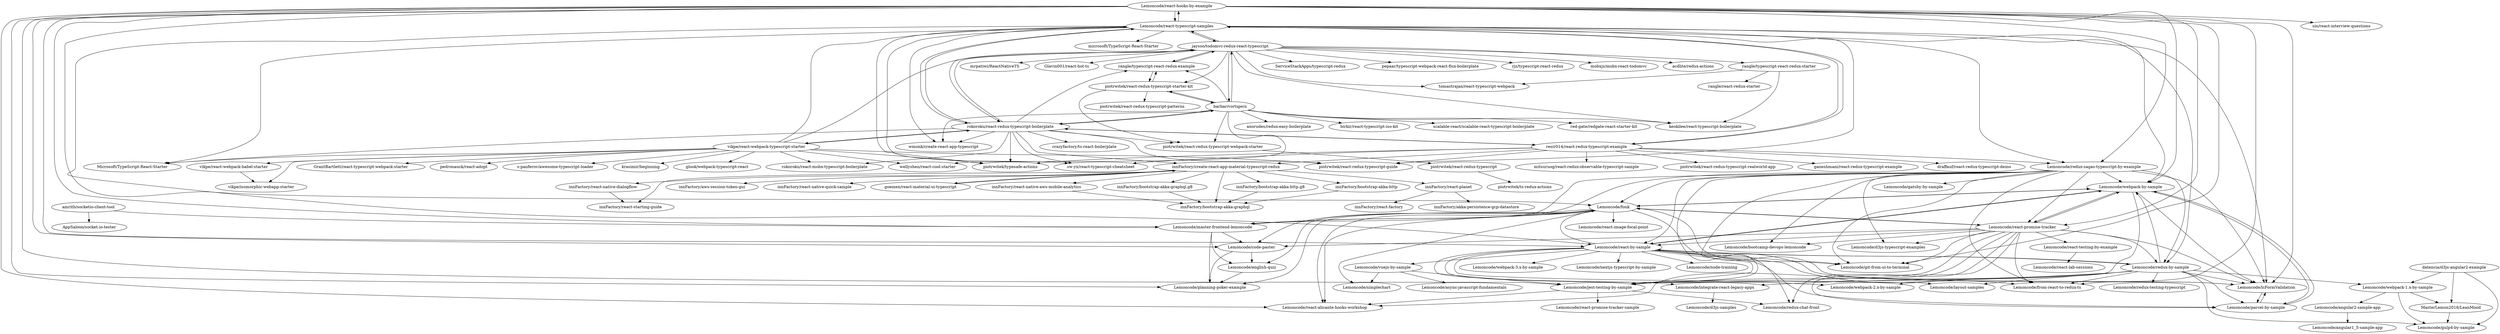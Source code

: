 digraph G {
"Lemoncode/react-hooks-by-example" -> "Lemoncode/webpack-by-sample"
"Lemoncode/react-hooks-by-example" -> "Lemoncode/fonk"
"Lemoncode/react-hooks-by-example" -> "Lemoncode/master-frontend-lemoncode"
"Lemoncode/react-hooks-by-example" -> "Lemoncode/react-promise-tracker"
"Lemoncode/react-hooks-by-example" -> "Lemoncode/lcFormValidation"
"Lemoncode/react-hooks-by-example" -> "Lemoncode/code-paster"
"Lemoncode/react-hooks-by-example" -> "Lemoncode/react-alicante-hooks-workshop"
"Lemoncode/react-hooks-by-example" -> "Lemoncode/git-from-ui-to-terminal"
"Lemoncode/react-hooks-by-example" -> "Lemoncode/jest-testing-by-sample"
"Lemoncode/react-hooks-by-example" -> "Lemoncode/react-by-sample"
"Lemoncode/react-hooks-by-example" -> "Lemoncode/react-typescript-samples"
"Lemoncode/react-hooks-by-example" -> "sin/react-interview-questions"
"Lemoncode/react-hooks-by-example" -> "Lemoncode/from-react-to-redux-ts"
"Lemoncode/react-hooks-by-example" -> "Lemoncode/redux-sagas-typescript-by-example"
"Lemoncode/react-hooks-by-example" -> "Lemoncode/planning-poker-example"
"Lemoncode/redux-by-sample" -> "Lemoncode/react-by-sample"
"Lemoncode/redux-by-sample" -> "Lemoncode/lcFormValidation"
"Lemoncode/redux-by-sample" -> "Lemoncode/jest-testing-by-sample"
"Lemoncode/redux-by-sample" -> "Lemoncode/from-react-to-redux-ts"
"Lemoncode/redux-by-sample" -> "Lemoncode/integrate-react-legacy-apps"
"Lemoncode/redux-by-sample" -> "Lemoncode/parcel-by-sample"
"Lemoncode/redux-by-sample" -> "Lemoncode/gulp4-by-sample"
"Lemoncode/redux-by-sample" -> "Lemoncode/redux-testing-typescript"
"Lemoncode/redux-by-sample" -> "Lemoncode/webpack-1.x-by-sample"
"Lemoncode/redux-by-sample" -> "Lemoncode/webpack-2.x-by-sample"
"Lemoncode/redux-by-sample" -> "Lemoncode/webpack-by-sample"
"Lemoncode/redux-by-sample" -> "Lemoncode/layout-samples"
"amritb/socketio-client-tool" -> "AppSaloon/socket.io-tester"
"amritb/socketio-client-tool" -> "Lemoncode/master-frontend-lemoncode"
"rangle/typescript-react-redux-example" -> "piotrwitek/react-redux-typescript-starter-kit"
"rangle/typescript-react-redux-example" -> "jaysoo/todomvc-redux-react-typescript"
"rangle/typescript-react-redux-starter" -> "rangle/react-redux-starter"
"rangle/typescript-react-redux-starter" -> "tomastrajan/react-typescript-webpack"
"rangle/typescript-react-redux-starter" -> "keokilee/react-typescript-boilerplate"
"Lemoncode/vuejs-by-sample" -> "Lemoncode/async-javascript-fundamentals"
"Lemoncode/vuejs-by-sample" -> "Lemoncode/simplechart"
"Lemoncode/vuejs-by-sample" -> "Lemoncode/jest-testing-by-sample"
"Lemoncode/react-typescript-samples" -> "Lemoncode/react-by-sample"
"Lemoncode/react-typescript-samples" -> "Lemoncode/redux-by-sample"
"Lemoncode/react-typescript-samples" -> "piotrwitek/react-redux-typescript-guide" ["e"=1]
"Lemoncode/react-typescript-samples" -> "Lemoncode/react-hooks-by-example"
"Lemoncode/react-typescript-samples" -> "rokoroku/react-redux-typescript-boilerplate"
"Lemoncode/react-typescript-samples" -> "Microsoft/TypeScript-React-Starter" ["e"=1]
"Lemoncode/react-typescript-samples" -> "Lemoncode/redux-sagas-typescript-by-example"
"Lemoncode/react-typescript-samples" -> "Lemoncode/webpack-by-sample"
"Lemoncode/react-typescript-samples" -> "resir014/react-redux-typescript-example"
"Lemoncode/react-typescript-samples" -> "Lemoncode/lcFormValidation"
"Lemoncode/react-typescript-samples" -> "wmonk/create-react-app-typescript" ["e"=1]
"Lemoncode/react-typescript-samples" -> "sw-yx/react-typescript-cheatsheet" ["e"=1]
"Lemoncode/react-typescript-samples" -> "microsoft/TypeScript-React-Starter" ["e"=1]
"Lemoncode/react-typescript-samples" -> "piotrwitek/typesafe-actions" ["e"=1]
"Lemoncode/react-typescript-samples" -> "jaysoo/todomvc-redux-react-typescript"
"jaysoo/todomvc-redux-react-typescript" -> "rangle/typescript-react-redux-example"
"jaysoo/todomvc-redux-react-typescript" -> "rangle/typescript-react-redux-starter"
"jaysoo/todomvc-redux-react-typescript" -> "ServiceStackApps/typescript-redux"
"jaysoo/todomvc-redux-react-typescript" -> "rokoroku/react-redux-typescript-boilerplate"
"jaysoo/todomvc-redux-react-typescript" -> "keokilee/react-typescript-boilerplate"
"jaysoo/todomvc-redux-react-typescript" -> "pepaar/typescript-webpack-react-flux-boilerplate"
"jaysoo/todomvc-redux-react-typescript" -> "rjz/typescript-react-redux"
"jaysoo/todomvc-redux-react-typescript" -> "barbar/vortigern"
"jaysoo/todomvc-redux-react-typescript" -> "mobxjs/mobx-react-todomvc" ["e"=1]
"jaysoo/todomvc-redux-react-typescript" -> "Lemoncode/react-typescript-samples"
"jaysoo/todomvc-redux-react-typescript" -> "tomastrajan/react-typescript-webpack"
"jaysoo/todomvc-redux-react-typescript" -> "piotrwitek/react-redux-typescript-starter-kit"
"jaysoo/todomvc-redux-react-typescript" -> "acdlite/redux-actions" ["e"=1]
"jaysoo/todomvc-redux-react-typescript" -> "mrpatiwi/ReactNativeTS" ["e"=1]
"jaysoo/todomvc-redux-react-typescript" -> "Glavin001/react-hot-ts"
"rokoroku/react-redux-typescript-boilerplate" -> "rokoroku/react-mobx-typescript-boilerplate" ["e"=1]
"rokoroku/react-redux-typescript-boilerplate" -> "vikpe/react-webpack-typescript-starter"
"rokoroku/react-redux-typescript-boilerplate" -> "Lemoncode/react-typescript-samples"
"rokoroku/react-redux-typescript-boilerplate" -> "barbar/vortigern"
"rokoroku/react-redux-typescript-boilerplate" -> "piotrwitek/react-redux-typescript-webpack-starter"
"rokoroku/react-redux-typescript-boilerplate" -> "piotrwitek/react-redux-typescript-guide" ["e"=1]
"rokoroku/react-redux-typescript-boilerplate" -> "jaysoo/todomvc-redux-react-typescript"
"rokoroku/react-redux-typescript-boilerplate" -> "wmonk/create-react-app-typescript" ["e"=1]
"rokoroku/react-redux-typescript-boilerplate" -> "resir014/react-redux-typescript-example"
"rokoroku/react-redux-typescript-boilerplate" -> "Microsoft/TypeScript-React-Starter" ["e"=1]
"rokoroku/react-redux-typescript-boilerplate" -> "piotrwitek/typesafe-actions" ["e"=1]
"rokoroku/react-redux-typescript-boilerplate" -> "innFactory/create-react-app-material-typescript-redux"
"rokoroku/react-redux-typescript-boilerplate" -> "crazyfactory/ts-react-boilerplate"
"rokoroku/react-redux-typescript-boilerplate" -> "rangle/typescript-react-redux-example"
"rokoroku/react-redux-typescript-boilerplate" -> "sw-yx/react-typescript-cheatsheet" ["e"=1]
"vikpe/react-webpack-typescript-starter" -> "rokoroku/react-redux-typescript-boilerplate"
"vikpe/react-webpack-typescript-starter" -> "vikpe/react-webpack-babel-starter"
"vikpe/react-webpack-typescript-starter" -> "glook/webpack-typescript-react"
"vikpe/react-webpack-typescript-starter" -> "rokoroku/react-mobx-typescript-boilerplate" ["e"=1]
"vikpe/react-webpack-typescript-starter" -> "GrantBartlett/react-typescript-webpack-starter"
"vikpe/react-webpack-typescript-starter" -> "Lemoncode/react-typescript-samples"
"vikpe/react-webpack-typescript-starter" -> "jaysoo/todomvc-redux-react-typescript"
"vikpe/react-webpack-typescript-starter" -> "piotrwitek/react-redux-typescript-guide" ["e"=1]
"vikpe/react-webpack-typescript-starter" -> "vikpe/isomorphic-webapp-starter"
"vikpe/react-webpack-typescript-starter" -> "Microsoft/TypeScript-React-Starter" ["e"=1]
"vikpe/react-webpack-typescript-starter" -> "wellyshen/react-cool-starter" ["e"=1]
"vikpe/react-webpack-typescript-starter" -> "pedronauck/react-adopt" ["e"=1]
"vikpe/react-webpack-typescript-starter" -> "s-panferov/awesome-typescript-loader" ["e"=1]
"vikpe/react-webpack-typescript-starter" -> "krasimir/beginning"
"vikpe/react-webpack-typescript-starter" -> "piotrwitek/typesafe-actions" ["e"=1]
"barbar/vortigern" -> "piotrwitek/react-redux-typescript-starter-kit"
"barbar/vortigern" -> "rokoroku/react-redux-typescript-boilerplate"
"barbar/vortigern" -> "piotrwitek/react-redux-typescript-webpack-starter"
"barbar/vortigern" -> "anorudes/redux-easy-boilerplate" ["e"=1]
"barbar/vortigern" -> "rangle/typescript-react-redux-example"
"barbar/vortigern" -> "jaysoo/todomvc-redux-react-typescript"
"barbar/vortigern" -> "keokilee/react-typescript-boilerplate"
"barbar/vortigern" -> "birkir/react-typescript-iso-kit"
"barbar/vortigern" -> "wmonk/create-react-app-typescript" ["e"=1]
"barbar/vortigern" -> "scalable-react/scalable-react-typescript-boilerplate"
"barbar/vortigern" -> "red-gate/redgate-react-starter-kit"
"barbar/vortigern" -> "wellyshen/react-cool-starter" ["e"=1]
"resir014/react-redux-typescript-example" -> "Lemoncode/redux-sagas-typescript-by-example"
"resir014/react-redux-typescript-example" -> "piotrwitek/typesafe-actions" ["e"=1]
"resir014/react-redux-typescript-example" -> "rokoroku/react-redux-typescript-boilerplate"
"resir014/react-redux-typescript-example" -> "Lemoncode/react-typescript-samples"
"resir014/react-redux-typescript-example" -> "mitsuruog/react-redux-observable-typescript-sample"
"resir014/react-redux-typescript-example" -> "piotrwitek/react-redux-typescript-realworld-app"
"resir014/react-redux-typescript-example" -> "piotrwitek/react-redux-typescript-guide" ["e"=1]
"resir014/react-redux-typescript-example" -> "sw-yx/react-typescript-cheatsheet" ["e"=1]
"resir014/react-redux-typescript-example" -> "innFactory/create-react-app-material-typescript-redux"
"resir014/react-redux-typescript-example" -> "ganeshmani/react-redux-typescript-example"
"resir014/react-redux-typescript-example" -> "draffauf/react-redux-typescript-demo"
"innFactory/react-planet" -> "innFactory/akka-persistence-gcp-datastore"
"innFactory/react-planet" -> "innFactory/react-factory"
"Lemoncode/react-promise-tracker" -> "Lemoncode/fonk"
"Lemoncode/react-promise-tracker" -> "Lemoncode/webpack-by-sample"
"Lemoncode/react-promise-tracker" -> "Lemoncode/lcFormValidation"
"Lemoncode/react-promise-tracker" -> "Lemoncode/jest-testing-by-sample"
"Lemoncode/react-promise-tracker" -> "Lemoncode/git-from-ui-to-terminal"
"Lemoncode/react-promise-tracker" -> "Lemoncode/react-alicante-hooks-workshop"
"Lemoncode/react-promise-tracker" -> "Lemoncode/from-react-to-redux-ts"
"Lemoncode/react-promise-tracker" -> "Lemoncode/code-paster"
"Lemoncode/react-promise-tracker" -> "Lemoncode/parcel-by-sample"
"Lemoncode/react-promise-tracker" -> "Lemoncode/react-testing-by-example"
"Lemoncode/react-promise-tracker" -> "Lemoncode/bootcamp-devops-lemoncode"
"Lemoncode/react-promise-tracker" -> "Lemoncode/react-by-sample"
"Lemoncode/react-promise-tracker" -> "Lemoncode/d3js-typescript-examples"
"Lemoncode/react-promise-tracker" -> "Lemoncode/redux-chat-front"
"Lemoncode/react-promise-tracker" -> "Lemoncode/redux-by-sample"
"Lemoncode/redux-sagas-typescript-by-example" -> "Lemoncode/lcFormValidation"
"Lemoncode/redux-sagas-typescript-by-example" -> "Lemoncode/from-react-to-redux-ts"
"Lemoncode/redux-sagas-typescript-by-example" -> "Lemoncode/jest-testing-by-sample"
"Lemoncode/redux-sagas-typescript-by-example" -> "Lemoncode/react-promise-tracker"
"Lemoncode/redux-sagas-typescript-by-example" -> "Lemoncode/react-by-sample"
"Lemoncode/redux-sagas-typescript-by-example" -> "Lemoncode/fonk"
"Lemoncode/redux-sagas-typescript-by-example" -> "Lemoncode/master-frontend-lemoncode"
"Lemoncode/redux-sagas-typescript-by-example" -> "Lemoncode/redux-chat-front"
"Lemoncode/redux-sagas-typescript-by-example" -> "Lemoncode/redux-by-sample"
"Lemoncode/redux-sagas-typescript-by-example" -> "Lemoncode/d3js-typescript-examples"
"Lemoncode/redux-sagas-typescript-by-example" -> "Lemoncode/webpack-by-sample"
"Lemoncode/redux-sagas-typescript-by-example" -> "Lemoncode/git-from-ui-to-terminal"
"Lemoncode/redux-sagas-typescript-by-example" -> "Lemoncode/react-alicante-hooks-workshop"
"Lemoncode/redux-sagas-typescript-by-example" -> "Lemoncode/gatsby-by-sample"
"Lemoncode/redux-sagas-typescript-by-example" -> "Lemoncode/bootcamp-devops-lemoncode"
"Lemoncode/webpack-by-sample" -> "Lemoncode/parcel-by-sample"
"Lemoncode/webpack-by-sample" -> "Lemoncode/lcFormValidation"
"Lemoncode/webpack-by-sample" -> "Lemoncode/react-by-sample"
"Lemoncode/webpack-by-sample" -> "Lemoncode/jest-testing-by-sample"
"Lemoncode/webpack-by-sample" -> "Lemoncode/fonk"
"Lemoncode/webpack-by-sample" -> "Lemoncode/react-promise-tracker"
"Lemoncode/react-by-sample" -> "Lemoncode/redux-by-sample"
"Lemoncode/react-by-sample" -> "Lemoncode/lcFormValidation"
"Lemoncode/react-by-sample" -> "Lemoncode/webpack-by-sample"
"Lemoncode/react-by-sample" -> "Lemoncode/parcel-by-sample"
"Lemoncode/react-by-sample" -> "Lemoncode/jest-testing-by-sample"
"Lemoncode/react-by-sample" -> "Lemoncode/from-react-to-redux-ts"
"Lemoncode/react-by-sample" -> "Lemoncode/webpack-3.x-by-sample"
"Lemoncode/react-by-sample" -> "Lemoncode/vuejs-by-sample"
"Lemoncode/react-by-sample" -> "Lemoncode/integrate-react-legacy-apps"
"Lemoncode/react-by-sample" -> "Lemoncode/fonk"
"Lemoncode/react-by-sample" -> "Lemoncode/git-from-ui-to-terminal"
"Lemoncode/react-by-sample" -> "Lemoncode/webpack-2.x-by-sample"
"Lemoncode/react-by-sample" -> "Lemoncode/nextjs-typescript-by-sample"
"Lemoncode/react-by-sample" -> "Lemoncode/layout-samples"
"Lemoncode/react-by-sample" -> "Lemoncode/node-training"
"datencia/d3js-angular2-example" -> "Lemoncode/webpack-1.x-by-sample"
"datencia/d3js-angular2-example" -> "MasterLemon2016/LeanMood"
"datencia/d3js-angular2-example" -> "Lemoncode/gulp4-by-sample"
"Lemoncode/integrate-react-legacy-apps" -> "Lemoncode/d3js-samples"
"Lemoncode/jest-testing-by-sample" -> "Lemoncode/react-alicante-hooks-workshop"
"Lemoncode/jest-testing-by-sample" -> "Lemoncode/redux-chat-front"
"Lemoncode/jest-testing-by-sample" -> "Lemoncode/react-promise-tracker-sample"
"Lemoncode/master-frontend-lemoncode" -> "Lemoncode/code-paster"
"Lemoncode/master-frontend-lemoncode" -> "Lemoncode/fonk"
"Lemoncode/master-frontend-lemoncode" -> "Lemoncode/english-quiz"
"Lemoncode/master-frontend-lemoncode" -> "Lemoncode/planning-poker-example"
"innFactory/react-native-dialogflow" -> "innFactory/react-starting-guide"
"piotrwitek/react-redux-typescript-webpack-starter" -> "piotrwitek/react-redux-typescript"
"piotrwitek/react-redux-typescript-starter-kit" -> "rangle/typescript-react-redux-example"
"piotrwitek/react-redux-typescript-starter-kit" -> "piotrwitek/react-redux-typescript-patterns"
"piotrwitek/react-redux-typescript-starter-kit" -> "barbar/vortigern"
"piotrwitek/react-redux-typescript-starter-kit" -> "piotrwitek/react-redux-typescript-webpack-starter"
"piotrwitek/react-redux-typescript" -> "piotrwitek/ts-redux-actions"
"goemen/react-material-ui-typescript" -> "innFactory/create-react-app-material-typescript-redux"
"Lemoncode/parcel-by-sample" -> "Lemoncode/webpack-by-sample"
"Lemoncode/parcel-by-sample" -> "Lemoncode/lcFormValidation"
"innFactory/create-react-app-material-typescript-redux" -> "goemen/react-material-ui-typescript"
"innFactory/create-react-app-material-typescript-redux" -> "innFactory/bootstrap-akka-http.g8"
"innFactory/create-react-app-material-typescript-redux" -> "innFactory/bootstrap-akka-graphql"
"innFactory/create-react-app-material-typescript-redux" -> "innFactory/bootstrap-akka-http"
"innFactory/create-react-app-material-typescript-redux" -> "innFactory/react-native-aws-mobile-analytics"
"innFactory/create-react-app-material-typescript-redux" -> "innFactory/react-planet"
"innFactory/create-react-app-material-typescript-redux" -> "innFactory/react-starting-guide"
"innFactory/create-react-app-material-typescript-redux" -> "innFactory/aws-session-token-gui"
"innFactory/create-react-app-material-typescript-redux" -> "innFactory/bootstrap-akka-graphql.g8"
"innFactory/create-react-app-material-typescript-redux" -> "innFactory/react-native-dialogflow"
"innFactory/create-react-app-material-typescript-redux" -> "innFactory/react-native-quick-sample"
"Lemoncode/fonk" -> "Lemoncode/lcFormValidation"
"Lemoncode/fonk" -> "Lemoncode/git-from-ui-to-terminal"
"Lemoncode/fonk" -> "Lemoncode/master-frontend-lemoncode"
"Lemoncode/fonk" -> "Lemoncode/planning-poker-example"
"Lemoncode/fonk" -> "Lemoncode/code-paster"
"Lemoncode/fonk" -> "Lemoncode/english-quiz"
"Lemoncode/fonk" -> "Lemoncode/simplechart"
"Lemoncode/fonk" -> "Lemoncode/react-promise-tracker"
"Lemoncode/fonk" -> "Lemoncode/webpack-by-sample"
"Lemoncode/fonk" -> "Lemoncode/react-image-focal-point"
"Lemoncode/fonk" -> "Lemoncode/react-alicante-hooks-workshop"
"vikpe/react-webpack-babel-starter" -> "vikpe/isomorphic-webapp-starter"
"Lemoncode/lcFormValidation" -> "Lemoncode/parcel-by-sample"
"MasterLemon2016/LeanMood" -> "Lemoncode/gulp4-by-sample"
"Lemoncode/react-testing-by-example" -> "Lemoncode/react-lab-sessions"
"innFactory/react-native-aws-mobile-analytics" -> "innFactory/bootstrap-akka-graphql"
"Lemoncode/code-paster" -> "Lemoncode/english-quiz"
"Lemoncode/code-paster" -> "Lemoncode/planning-poker-example"
"Lemoncode/english-quiz" -> "Lemoncode/planning-poker-example"
"Lemoncode/webpack-1.x-by-sample" -> "MasterLemon2016/LeanMood"
"Lemoncode/webpack-1.x-by-sample" -> "Lemoncode/gulp4-by-sample"
"Lemoncode/webpack-1.x-by-sample" -> "Lemoncode/angular2-sample-app"
"innFactory/bootstrap-akka-graphql.g8" -> "innFactory/bootstrap-akka-graphql"
"innFactory/bootstrap-akka-http.g8" -> "innFactory/bootstrap-akka-graphql"
"Lemoncode/angular2-sample-app" -> "Lemoncode/angular1_5-sample-app"
"innFactory/bootstrap-akka-http" -> "innFactory/bootstrap-akka-graphql"
"Lemoncode/react-hooks-by-example" ["l"="26.41,-25.047"]
"Lemoncode/webpack-by-sample" ["l"="26.379,-25.044"]
"Lemoncode/fonk" ["l"="26.404,-25.066"]
"Lemoncode/master-frontend-lemoncode" ["l"="26.429,-25.084"]
"Lemoncode/react-promise-tracker" ["l"="26.379,-25.067"]
"Lemoncode/lcFormValidation" ["l"="26.38,-25.032"]
"Lemoncode/code-paster" ["l"="26.411,-25.079"]
"Lemoncode/react-alicante-hooks-workshop" ["l"="26.394,-25.061"]
"Lemoncode/git-from-ui-to-terminal" ["l"="26.388,-25.054"]
"Lemoncode/jest-testing-by-sample" ["l"="26.367,-25.063"]
"Lemoncode/react-by-sample" ["l"="26.36,-25.038"]
"Lemoncode/react-typescript-samples" ["l"="26.396,-24.988"]
"sin/react-interview-questions" ["l"="26.443,-25.049"]
"Lemoncode/from-react-to-redux-ts" ["l"="26.374,-25.053"]
"Lemoncode/redux-sagas-typescript-by-example" ["l"="26.395,-25.042"]
"Lemoncode/planning-poker-example" ["l"="26.424,-25.071"]
"Lemoncode/redux-by-sample" ["l"="26.347,-25.049"]
"Lemoncode/integrate-react-legacy-apps" ["l"="26.324,-25.033"]
"Lemoncode/parcel-by-sample" ["l"="26.362,-25.051"]
"Lemoncode/gulp4-by-sample" ["l"="26.303,-25.063"]
"Lemoncode/redux-testing-typescript" ["l"="26.325,-25.07"]
"Lemoncode/webpack-1.x-by-sample" ["l"="26.299,-25.077"]
"Lemoncode/webpack-2.x-by-sample" ["l"="26.33,-25.054"]
"Lemoncode/layout-samples" ["l"="26.339,-25.032"]
"amritb/socketio-client-tool" ["l"="26.463,-25.142"]
"AppSaloon/socket.io-tester" ["l"="26.483,-25.177"]
"rangle/typescript-react-redux-example" ["l"="26.422,-24.901"]
"piotrwitek/react-redux-typescript-starter-kit" ["l"="26.441,-24.882"]
"jaysoo/todomvc-redux-react-typescript" ["l"="26.388,-24.901"]
"rangle/typescript-react-redux-starter" ["l"="26.363,-24.842"]
"rangle/react-redux-starter" ["l"="26.343,-24.809"]
"tomastrajan/react-typescript-webpack" ["l"="26.359,-24.863"]
"keokilee/react-typescript-boilerplate" ["l"="26.386,-24.865"]
"Lemoncode/vuejs-by-sample" ["l"="26.359,-25.089"]
"Lemoncode/async-javascript-fundamentals" ["l"="26.366,-25.114"]
"Lemoncode/simplechart" ["l"="26.386,-25.096"]
"piotrwitek/react-redux-typescript-guide" ["l"="26.077,-26.401"]
"rokoroku/react-redux-typescript-boilerplate" ["l"="26.424,-24.934"]
"Microsoft/TypeScript-React-Starter" ["l"="26.028,-26.625"]
"resir014/react-redux-typescript-example" ["l"="26.45,-24.981"]
"wmonk/create-react-app-typescript" ["l"="25.841,-26.518"]
"sw-yx/react-typescript-cheatsheet" ["l"="25.782,-26.236"]
"microsoft/TypeScript-React-Starter" ["l"="26.263,-26.335"]
"piotrwitek/typesafe-actions" ["l"="25.759,-26.421"]
"ServiceStackApps/typescript-redux" ["l"="26.335,-24.896"]
"pepaar/typescript-webpack-react-flux-boilerplate" ["l"="26.358,-24.888"]
"rjz/typescript-react-redux" ["l"="26.334,-24.872"]
"barbar/vortigern" ["l"="26.42,-24.876"]
"mobxjs/mobx-react-todomvc" ["l"="25.005,-24.981"]
"acdlite/redux-actions" ["l"="25.533,-26.739"]
"mrpatiwi/ReactNativeTS" ["l"="24.618,-29.825"]
"Glavin001/react-hot-ts" ["l"="26.394,-24.846"]
"rokoroku/react-mobx-typescript-boilerplate" ["l"="24.982,-24.957"]
"vikpe/react-webpack-typescript-starter" ["l"="26.363,-24.941"]
"piotrwitek/react-redux-typescript-webpack-starter" ["l"="26.463,-24.89"]
"innFactory/create-react-app-material-typescript-redux" ["l"="26.523,-24.945"]
"crazyfactory/ts-react-boilerplate" ["l"="26.463,-24.93"]
"vikpe/react-webpack-babel-starter" ["l"="26.328,-24.928"]
"glook/webpack-typescript-react" ["l"="26.299,-24.931"]
"GrantBartlett/react-typescript-webpack-starter" ["l"="26.32,-24.951"]
"vikpe/isomorphic-webapp-starter" ["l"="26.339,-24.939"]
"wellyshen/react-cool-starter" ["l"="25.448,-26.625"]
"pedronauck/react-adopt" ["l"="25.508,-26.186"]
"s-panferov/awesome-typescript-loader" ["l"="22.947,-33.664"]
"krasimir/beginning" ["l"="26.336,-24.964"]
"anorudes/redux-easy-boilerplate" ["l"="28.615,-32.015"]
"birkir/react-typescript-iso-kit" ["l"="26.438,-24.85"]
"scalable-react/scalable-react-typescript-boilerplate" ["l"="26.435,-24.826"]
"red-gate/redgate-react-starter-kit" ["l"="26.42,-24.85"]
"mitsuruog/react-redux-observable-typescript-sample" ["l"="26.475,-25.015"]
"piotrwitek/react-redux-typescript-realworld-app" ["l"="26.502,-25"]
"ganeshmani/react-redux-typescript-example" ["l"="26.477,-24.988"]
"draffauf/react-redux-typescript-demo" ["l"="26.477,-24.969"]
"innFactory/react-planet" ["l"="26.58,-24.924"]
"innFactory/akka-persistence-gcp-datastore" ["l"="26.601,-24.911"]
"innFactory/react-factory" ["l"="26.601,-24.928"]
"Lemoncode/react-testing-by-example" ["l"="26.351,-25.111"]
"Lemoncode/bootcamp-devops-lemoncode" ["l"="26.396,-25.082"]
"Lemoncode/d3js-typescript-examples" ["l"="26.38,-25.084"]
"Lemoncode/redux-chat-front" ["l"="26.391,-25.071"]
"Lemoncode/gatsby-by-sample" ["l"="26.422,-25.028"]
"Lemoncode/webpack-3.x-by-sample" ["l"="26.316,-25.044"]
"Lemoncode/nextjs-typescript-by-sample" ["l"="26.33,-25.016"]
"Lemoncode/node-training" ["l"="26.348,-25.015"]
"datencia/d3js-angular2-example" ["l"="26.273,-25.077"]
"MasterLemon2016/LeanMood" ["l"="26.284,-25.066"]
"Lemoncode/d3js-samples" ["l"="26.296,-25.028"]
"Lemoncode/react-promise-tracker-sample" ["l"="26.344,-25.079"]
"Lemoncode/english-quiz" ["l"="26.416,-25.094"]
"innFactory/react-native-dialogflow" ["l"="26.569,-24.963"]
"innFactory/react-starting-guide" ["l"="26.549,-24.956"]
"piotrwitek/react-redux-typescript" ["l"="26.498,-24.865"]
"piotrwitek/react-redux-typescript-patterns" ["l"="26.465,-24.857"]
"piotrwitek/ts-redux-actions" ["l"="26.515,-24.849"]
"goemen/react-material-ui-typescript" ["l"="26.536,-24.968"]
"innFactory/bootstrap-akka-http.g8" ["l"="26.552,-24.931"]
"innFactory/bootstrap-akka-graphql" ["l"="26.54,-24.936"]
"innFactory/bootstrap-akka-http" ["l"="26.54,-24.925"]
"innFactory/react-native-aws-mobile-analytics" ["l"="26.526,-24.925"]
"innFactory/aws-session-token-gui" ["l"="26.51,-24.929"]
"innFactory/bootstrap-akka-graphql.g8" ["l"="26.55,-24.945"]
"innFactory/react-native-quick-sample" ["l"="26.534,-24.912"]
"Lemoncode/react-image-focal-point" ["l"="26.442,-25.072"]
"Lemoncode/react-lab-sessions" ["l"="26.34,-25.13"]
"Lemoncode/angular2-sample-app" ["l"="26.277,-25.1"]
"Lemoncode/angular1_5-sample-app" ["l"="26.261,-25.113"]
}